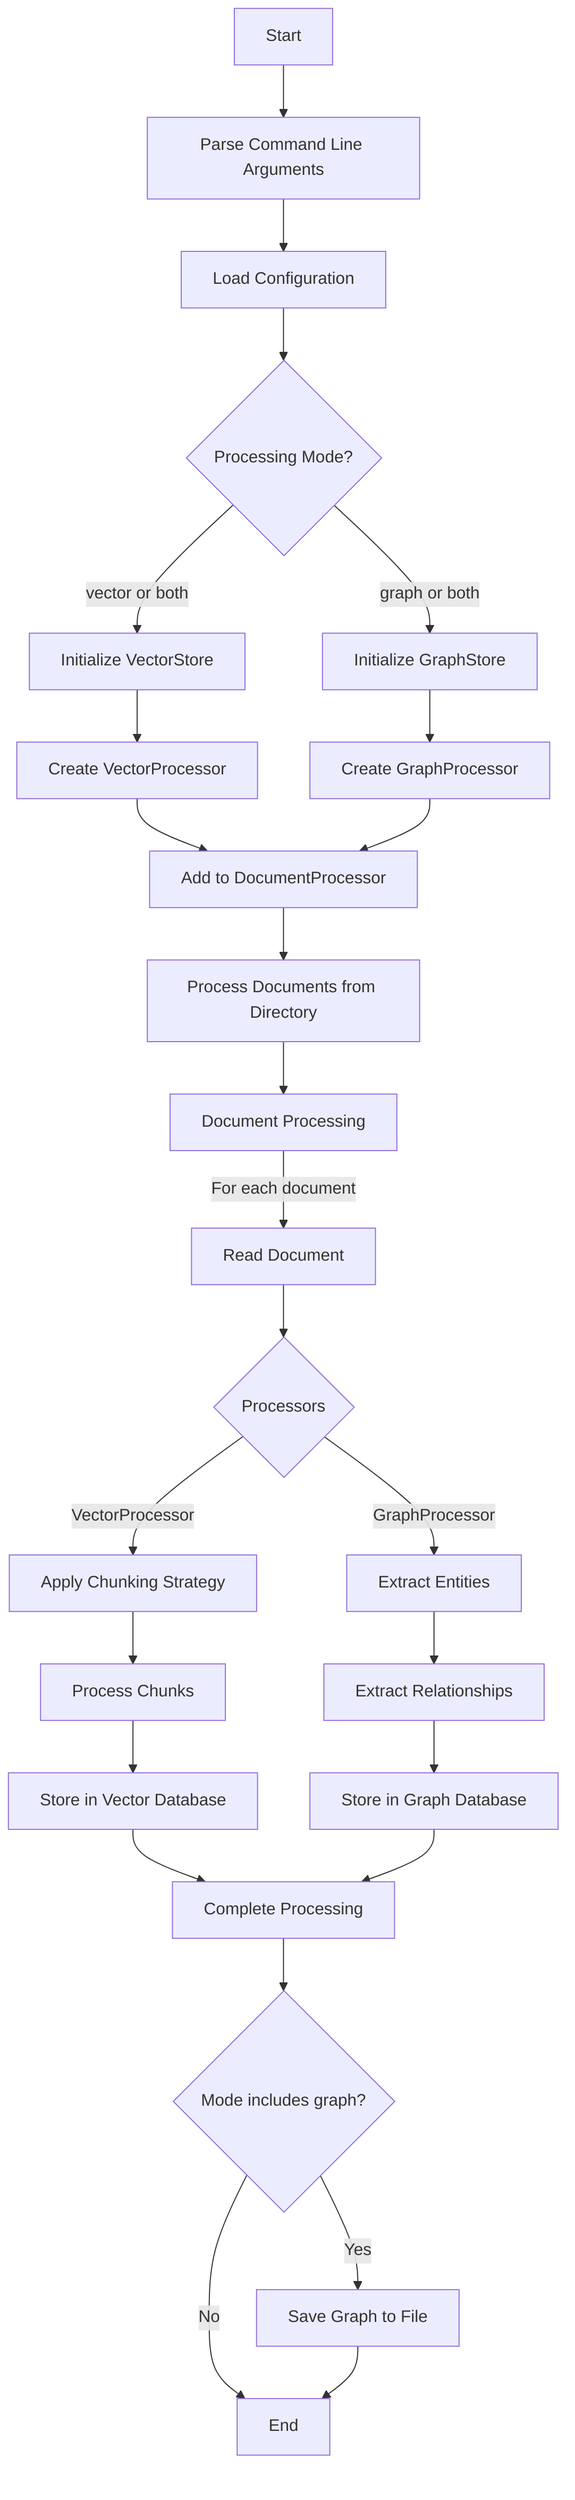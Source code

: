 flowchart TD
    A[Start] --> B[Parse Command Line Arguments]
    B --> C[Load Configuration]
    C --> D{Processing Mode?}
    
    D -->|vector or both| E[Initialize VectorStore]
    D -->|graph or both| F[Initialize GraphStore]
    
    E --> G[Create VectorProcessor]
    F --> H[Create GraphProcessor]
    
    G --> I[Add to DocumentProcessor]
    H --> I
    
    I --> J[Process Documents from Directory]
    
    J --> K[Document Processing]
    K -->|For each document| L[Read Document]
    L --> M{Processors}
    
    M -->|VectorProcessor| N[Apply Chunking Strategy]
    N --> O[Process Chunks]
    O --> P[Store in Vector Database]
    
    M -->|GraphProcessor| Q[Extract Entities]
    Q --> R[Extract Relationships]
    R --> S[Store in Graph Database]
    
    P --> T[Complete Processing]
    S --> T
    
    T --> U{Mode includes graph?}
    U -->|Yes| V[Save Graph to File]
    U -->|No| W[End]
    V --> W